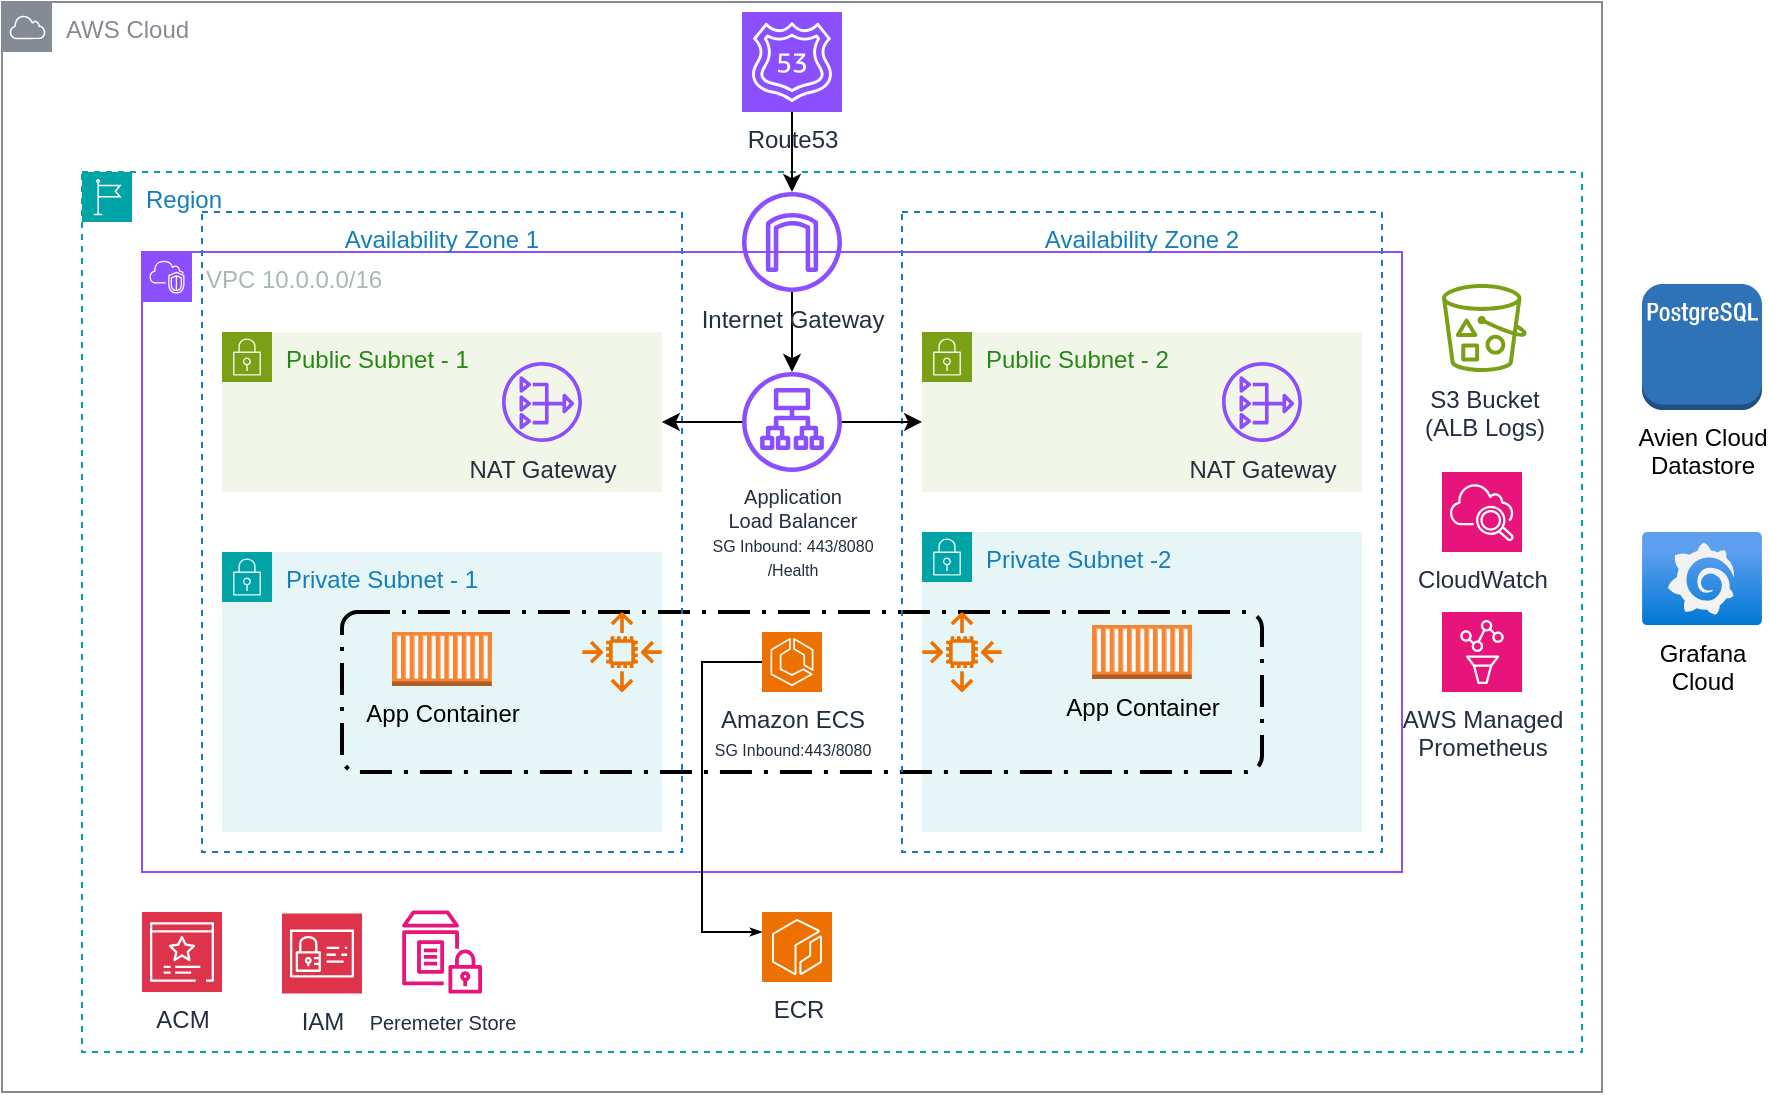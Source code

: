 <mxfile version="28.2.1">
  <diagram name="Page-1" id="LdRW2M0Z-OdcXSIT7n-y">
    <mxGraphModel dx="1072" dy="569" grid="1" gridSize="10" guides="1" tooltips="1" connect="1" arrows="1" fold="1" page="1" pageScale="1" pageWidth="1100" pageHeight="850" background="none" math="0" shadow="0">
      <root>
        <mxCell id="0" />
        <mxCell id="1" parent="0" />
        <mxCell id="F6hma239Z3UVsW2DJXRU-33" value="AWS Cloud" style="sketch=0;outlineConnect=0;gradientColor=none;html=1;whiteSpace=wrap;fontSize=12;fontStyle=0;shape=mxgraph.aws4.group;grIcon=mxgraph.aws4.group_aws_cloud;strokeColor=#858B94;fillColor=none;verticalAlign=top;align=left;spacingLeft=30;fontColor=#858B94;dashed=0;" parent="1" vertex="1">
          <mxGeometry x="200" y="225" width="800" height="545" as="geometry" />
        </mxCell>
        <mxCell id="F6hma239Z3UVsW2DJXRU-27" value="VPC 10.0.0.0/16" style="points=[[0,0],[0.25,0],[0.5,0],[0.75,0],[1,0],[1,0.25],[1,0.5],[1,0.75],[1,1],[0.75,1],[0.5,1],[0.25,1],[0,1],[0,0.75],[0,0.5],[0,0.25]];outlineConnect=0;gradientColor=none;html=1;whiteSpace=wrap;fontSize=12;fontStyle=0;container=1;pointerEvents=0;collapsible=0;recursiveResize=0;shape=mxgraph.aws4.group;grIcon=mxgraph.aws4.group_vpc2;strokeColor=#8C4FFF;fillColor=none;verticalAlign=top;align=left;spacingLeft=30;fontColor=#AAB7B8;dashed=0;" parent="1" vertex="1">
          <mxGeometry x="270" y="350" width="630" height="310" as="geometry" />
        </mxCell>
        <mxCell id="F6hma239Z3UVsW2DJXRU-4" value="Private Subnet -2" style="points=[[0,0],[0.25,0],[0.5,0],[0.75,0],[1,0],[1,0.25],[1,0.5],[1,0.75],[1,1],[0.75,1],[0.5,1],[0.25,1],[0,1],[0,0.75],[0,0.5],[0,0.25]];outlineConnect=0;gradientColor=none;html=1;whiteSpace=wrap;fontSize=12;fontStyle=0;container=1;pointerEvents=0;collapsible=0;recursiveResize=0;shape=mxgraph.aws4.group;grIcon=mxgraph.aws4.group_security_group;grStroke=0;strokeColor=#00A4A6;fillColor=#E6F6F7;verticalAlign=top;align=left;spacingLeft=30;fontColor=#147EBA;dashed=0;" parent="1" vertex="1">
          <mxGeometry x="660" y="490" width="220" height="150" as="geometry" />
        </mxCell>
        <mxCell id="F6hma239Z3UVsW2DJXRU-16" value="App Container" style="outlineConnect=0;dashed=0;verticalLabelPosition=bottom;verticalAlign=top;align=center;html=1;shape=mxgraph.aws3.ec2_compute_container;fillColor=#F58534;gradientColor=none;" parent="F6hma239Z3UVsW2DJXRU-4" vertex="1">
          <mxGeometry x="85" y="46.5" width="50" height="27" as="geometry" />
        </mxCell>
        <mxCell id="F6hma239Z3UVsW2DJXRU-3" value="Private Subnet - 1" style="points=[[0,0],[0.25,0],[0.5,0],[0.75,0],[1,0],[1,0.25],[1,0.5],[1,0.75],[1,1],[0.75,1],[0.5,1],[0.25,1],[0,1],[0,0.75],[0,0.5],[0,0.25]];outlineConnect=0;gradientColor=none;html=1;whiteSpace=wrap;fontSize=12;fontStyle=0;container=1;pointerEvents=0;collapsible=0;recursiveResize=0;shape=mxgraph.aws4.group;grIcon=mxgraph.aws4.group_security_group;grStroke=0;strokeColor=#00A4A6;fillColor=#E6F6F7;verticalAlign=top;align=left;spacingLeft=30;fontColor=#147EBA;dashed=0;" parent="1" vertex="1">
          <mxGeometry x="310" y="500" width="220" height="140" as="geometry" />
        </mxCell>
        <mxCell id="F6hma239Z3UVsW2DJXRU-15" value="App Container" style="outlineConnect=0;dashed=0;verticalLabelPosition=bottom;verticalAlign=top;align=center;html=1;shape=mxgraph.aws3.ec2_compute_container;fillColor=#F58534;gradientColor=none;" parent="F6hma239Z3UVsW2DJXRU-3" vertex="1">
          <mxGeometry x="85" y="40" width="50" height="27" as="geometry" />
        </mxCell>
        <mxCell id="F6hma239Z3UVsW2DJXRU-5" value="Public Subnet - 1&lt;div&gt;&lt;br&gt;&lt;div&gt;&lt;br&gt;&lt;/div&gt;&lt;/div&gt;" style="points=[[0,0],[0.25,0],[0.5,0],[0.75,0],[1,0],[1,0.25],[1,0.5],[1,0.75],[1,1],[0.75,1],[0.5,1],[0.25,1],[0,1],[0,0.75],[0,0.5],[0,0.25]];outlineConnect=0;gradientColor=none;html=1;whiteSpace=wrap;fontSize=12;fontStyle=0;container=1;pointerEvents=0;collapsible=0;recursiveResize=0;shape=mxgraph.aws4.group;grIcon=mxgraph.aws4.group_security_group;grStroke=0;strokeColor=#7AA116;fillColor=#F2F6E8;verticalAlign=top;align=left;spacingLeft=30;fontColor=#248814;dashed=0;" parent="1" vertex="1">
          <mxGeometry x="310" y="390" width="220" height="80" as="geometry" />
        </mxCell>
        <mxCell id="F6hma239Z3UVsW2DJXRU-8" value="NAT Gateway" style="sketch=0;outlineConnect=0;fontColor=#232F3E;gradientColor=none;fillColor=#8C4FFF;strokeColor=none;dashed=0;verticalLabelPosition=bottom;verticalAlign=top;align=center;html=1;fontSize=12;fontStyle=0;aspect=fixed;pointerEvents=1;shape=mxgraph.aws4.nat_gateway;" parent="F6hma239Z3UVsW2DJXRU-5" vertex="1">
          <mxGeometry x="140" y="15" width="40" height="40" as="geometry" />
        </mxCell>
        <mxCell id="F6hma239Z3UVsW2DJXRU-6" value="Public Subnet - 2" style="points=[[0,0],[0.25,0],[0.5,0],[0.75,0],[1,0],[1,0.25],[1,0.5],[1,0.75],[1,1],[0.75,1],[0.5,1],[0.25,1],[0,1],[0,0.75],[0,0.5],[0,0.25]];outlineConnect=0;gradientColor=none;html=1;whiteSpace=wrap;fontSize=12;fontStyle=0;container=1;pointerEvents=0;collapsible=0;recursiveResize=0;shape=mxgraph.aws4.group;grIcon=mxgraph.aws4.group_security_group;grStroke=0;strokeColor=#7AA116;fillColor=#F2F6E8;verticalAlign=top;align=left;spacingLeft=30;fontColor=#248814;dashed=0;movable=1;resizable=1;rotatable=1;deletable=1;editable=1;locked=0;connectable=1;" parent="1" vertex="1">
          <mxGeometry x="660" y="390" width="220" height="80" as="geometry" />
        </mxCell>
        <mxCell id="F6hma239Z3UVsW2DJXRU-9" value="NAT Gateway" style="sketch=0;outlineConnect=0;fontColor=#232F3E;gradientColor=none;fillColor=#8C4FFF;strokeColor=none;dashed=0;verticalLabelPosition=bottom;verticalAlign=top;align=center;html=1;fontSize=12;fontStyle=0;aspect=fixed;pointerEvents=1;shape=mxgraph.aws4.nat_gateway;container=0;" parent="F6hma239Z3UVsW2DJXRU-6" vertex="1">
          <mxGeometry x="150" y="15" width="40" height="40" as="geometry">
            <mxRectangle x="800" y="405" width="110" height="30" as="alternateBounds" />
          </mxGeometry>
        </mxCell>
        <mxCell id="F6hma239Z3UVsW2DJXRU-14" value="" style="rounded=1;arcSize=10;dashed=1;fillColor=none;gradientColor=none;dashPattern=8 3 1 3;strokeWidth=2;" parent="1" vertex="1">
          <mxGeometry x="370" y="530" width="460" height="80" as="geometry" />
        </mxCell>
        <mxCell id="F6hma239Z3UVsW2DJXRU-17" value="" style="sketch=0;outlineConnect=0;fontColor=#232F3E;gradientColor=none;fillColor=#ED7100;strokeColor=none;dashed=0;verticalLabelPosition=bottom;verticalAlign=top;align=center;html=1;fontSize=12;fontStyle=0;aspect=fixed;pointerEvents=1;shape=mxgraph.aws4.auto_scaling2;" parent="1" vertex="1">
          <mxGeometry x="490" y="530" width="40" height="40" as="geometry" />
        </mxCell>
        <mxCell id="F6hma239Z3UVsW2DJXRU-18" value="" style="sketch=0;outlineConnect=0;fontColor=#232F3E;gradientColor=none;fillColor=#ED7100;strokeColor=none;dashed=0;verticalLabelPosition=bottom;verticalAlign=top;align=center;html=1;fontSize=12;fontStyle=0;aspect=fixed;pointerEvents=1;shape=mxgraph.aws4.auto_scaling2;" parent="1" vertex="1">
          <mxGeometry x="660" y="530" width="40" height="40" as="geometry" />
        </mxCell>
        <mxCell id="F6hma239Z3UVsW2DJXRU-19" value="Application &lt;br&gt;Load Balancer&lt;br&gt;&lt;font style=&quot;font-size: 8px;&quot;&gt;SG Inbound: 443/8080&lt;br&gt;/Health&lt;/font&gt;" style="sketch=0;outlineConnect=0;fontColor=#232F3E;gradientColor=none;fillColor=#8C4FFF;strokeColor=none;dashed=0;verticalLabelPosition=bottom;verticalAlign=top;align=center;html=1;fontSize=10;fontStyle=0;aspect=fixed;pointerEvents=1;shape=mxgraph.aws4.application_load_balancer;" parent="1" vertex="1">
          <mxGeometry x="570" y="410" width="50" height="50" as="geometry" />
        </mxCell>
        <mxCell id="F6hma239Z3UVsW2DJXRU-25" value="Availability Zone 1" style="fillColor=none;strokeColor=#147EBA;dashed=1;verticalAlign=top;fontStyle=0;fontColor=#147EBA;whiteSpace=wrap;html=1;" parent="1" vertex="1">
          <mxGeometry x="300" y="330" width="240" height="320" as="geometry" />
        </mxCell>
        <mxCell id="F6hma239Z3UVsW2DJXRU-26" value="Availability Zone 2" style="fillColor=none;strokeColor=#147EBA;dashed=1;verticalAlign=top;fontStyle=0;fontColor=#147EBA;whiteSpace=wrap;html=1;" parent="1" vertex="1">
          <mxGeometry x="650" y="330" width="240" height="320" as="geometry" />
        </mxCell>
        <mxCell id="TwTqnpi0IHW01U2Hm2W1-6" style="edgeStyle=orthogonalEdgeStyle;rounded=0;orthogonalLoop=1;jettySize=auto;html=1;" parent="1" source="F6hma239Z3UVsW2DJXRU-22" target="F6hma239Z3UVsW2DJXRU-19" edge="1">
          <mxGeometry relative="1" as="geometry" />
        </mxCell>
        <mxCell id="F6hma239Z3UVsW2DJXRU-22" value="Internet Gateway" style="sketch=0;outlineConnect=0;fontColor=#232F3E;gradientColor=none;fillColor=#8C4FFF;strokeColor=none;dashed=0;verticalLabelPosition=bottom;verticalAlign=top;align=center;html=1;fontSize=12;fontStyle=0;aspect=fixed;pointerEvents=1;shape=mxgraph.aws4.internet_gateway;" parent="1" vertex="1">
          <mxGeometry x="570" y="320" width="50" height="50" as="geometry" />
        </mxCell>
        <mxCell id="F6hma239Z3UVsW2DJXRU-28" value="Region" style="points=[[0,0],[0.25,0],[0.5,0],[0.75,0],[1,0],[1,0.25],[1,0.5],[1,0.75],[1,1],[0.75,1],[0.5,1],[0.25,1],[0,1],[0,0.75],[0,0.5],[0,0.25]];outlineConnect=0;gradientColor=none;html=1;whiteSpace=wrap;fontSize=12;fontStyle=0;container=1;pointerEvents=0;collapsible=0;recursiveResize=0;shape=mxgraph.aws4.group;grIcon=mxgraph.aws4.group_region;strokeColor=#00A4A6;fillColor=none;verticalAlign=top;align=left;spacingLeft=30;fontColor=#147EBA;dashed=1;" parent="1" vertex="1">
          <mxGeometry x="240" y="310" width="750" height="440" as="geometry" />
        </mxCell>
        <mxCell id="TwTqnpi0IHW01U2Hm2W1-3" style="edgeStyle=orthogonalEdgeStyle;rounded=0;orthogonalLoop=1;jettySize=auto;html=1;exitX=0;exitY=0.5;exitDx=0;exitDy=0;exitPerimeter=0;endArrow=classicThin;endFill=1;startSize=4;endSize=3;" parent="F6hma239Z3UVsW2DJXRU-28" source="F6hma239Z3UVsW2DJXRU-13" target="F6hma239Z3UVsW2DJXRU-35" edge="1">
          <mxGeometry relative="1" as="geometry">
            <Array as="points">
              <mxPoint x="310" y="245" />
              <mxPoint x="310" y="380" />
            </Array>
          </mxGeometry>
        </mxCell>
        <mxCell id="F6hma239Z3UVsW2DJXRU-13" value="Amazon ECS&lt;br&gt;&lt;font style=&quot;font-size: 8px;&quot;&gt;SG Inbound:443/8080&lt;/font&gt;" style="sketch=0;points=[[0,0,0],[0.25,0,0],[0.5,0,0],[0.75,0,0],[1,0,0],[0,1,0],[0.25,1,0],[0.5,1,0],[0.75,1,0],[1,1,0],[0,0.25,0],[0,0.5,0],[0,0.75,0],[1,0.25,0],[1,0.5,0],[1,0.75,0]];outlineConnect=0;fontColor=#232F3E;fillColor=#ED7100;strokeColor=#ffffff;dashed=0;verticalLabelPosition=bottom;verticalAlign=top;align=center;html=1;fontSize=12;fontStyle=0;aspect=fixed;shape=mxgraph.aws4.resourceIcon;resIcon=mxgraph.aws4.ecs;" parent="F6hma239Z3UVsW2DJXRU-28" vertex="1">
          <mxGeometry x="340" y="230" width="30" height="30" as="geometry" />
        </mxCell>
        <mxCell id="F6hma239Z3UVsW2DJXRU-35" value="ECR" style="sketch=0;points=[[0,0,0],[0.25,0,0],[0.5,0,0],[0.75,0,0],[1,0,0],[0,1,0],[0.25,1,0],[0.5,1,0],[0.75,1,0],[1,1,0],[0,0.25,0],[0,0.5,0],[0,0.75,0],[1,0.25,0],[1,0.5,0],[1,0.75,0]];outlineConnect=0;fontColor=#232F3E;fillColor=#ED7100;strokeColor=#ffffff;dashed=0;verticalLabelPosition=bottom;verticalAlign=top;align=center;html=1;fontSize=12;fontStyle=0;aspect=fixed;shape=mxgraph.aws4.resourceIcon;resIcon=mxgraph.aws4.ecr;" parent="F6hma239Z3UVsW2DJXRU-28" vertex="1">
          <mxGeometry x="340" y="370" width="35" height="35" as="geometry" />
        </mxCell>
        <mxCell id="F6hma239Z3UVsW2DJXRU-42" value="" style="shape=image;html=1;verticalAlign=top;verticalLabelPosition=bottom;labelBackgroundColor=#ffffff;imageAspect=0;aspect=fixed;image=https://icons.diagrams.net/icon-cache1/Unicons_Line_vol_3-2965/docker-1335.svg" parent="F6hma239Z3UVsW2DJXRU-28" vertex="1">
          <mxGeometry x="340" y="370" width="25" height="25" as="geometry" />
        </mxCell>
        <mxCell id="F6hma239Z3UVsW2DJXRU-37" value="CloudWatch" style="sketch=0;points=[[0,0,0],[0.25,0,0],[0.5,0,0],[0.75,0,0],[1,0,0],[0,1,0],[0.25,1,0],[0.5,1,0],[0.75,1,0],[1,1,0],[0,0.25,0],[0,0.5,0],[0,0.75,0],[1,0.25,0],[1,0.5,0],[1,0.75,0]];points=[[0,0,0],[0.25,0,0],[0.5,0,0],[0.75,0,0],[1,0,0],[0,1,0],[0.25,1,0],[0.5,1,0],[0.75,1,0],[1,1,0],[0,0.25,0],[0,0.5,0],[0,0.75,0],[1,0.25,0],[1,0.5,0],[1,0.75,0]];outlineConnect=0;fontColor=#232F3E;fillColor=#E7157B;strokeColor=#ffffff;dashed=0;verticalLabelPosition=bottom;verticalAlign=top;align=center;html=1;fontSize=12;fontStyle=0;aspect=fixed;shape=mxgraph.aws4.resourceIcon;resIcon=mxgraph.aws4.cloudwatch_2;" parent="F6hma239Z3UVsW2DJXRU-28" vertex="1">
          <mxGeometry x="680" y="150" width="40" height="40" as="geometry" />
        </mxCell>
        <mxCell id="F6hma239Z3UVsW2DJXRU-36" value="IAM" style="sketch=0;points=[[0,0,0],[0.25,0,0],[0.5,0,0],[0.75,0,0],[1,0,0],[0,1,0],[0.25,1,0],[0.5,1,0],[0.75,1,0],[1,1,0],[0,0.25,0],[0,0.5,0],[0,0.75,0],[1,0.25,0],[1,0.5,0],[1,0.75,0]];outlineConnect=0;fontColor=#232F3E;fillColor=#DD344C;strokeColor=#ffffff;dashed=0;verticalLabelPosition=bottom;verticalAlign=top;align=center;html=1;fontSize=12;fontStyle=0;aspect=fixed;shape=mxgraph.aws4.resourceIcon;resIcon=mxgraph.aws4.identity_and_access_management;" parent="F6hma239Z3UVsW2DJXRU-28" vertex="1">
          <mxGeometry x="100" y="370.8" width="40" height="40" as="geometry" />
        </mxCell>
        <mxCell id="TwTqnpi0IHW01U2Hm2W1-1" value="&lt;font style=&quot;font-size: 10px;&quot;&gt;Peremeter Store&lt;/font&gt;" style="sketch=0;outlineConnect=0;fontColor=#232F3E;gradientColor=none;fillColor=#E7157B;strokeColor=none;dashed=0;verticalLabelPosition=bottom;verticalAlign=top;align=center;html=1;fontSize=12;fontStyle=0;aspect=fixed;pointerEvents=1;shape=mxgraph.aws4.parameter_store;" parent="F6hma239Z3UVsW2DJXRU-28" vertex="1">
          <mxGeometry x="160" y="369.2" width="40" height="41.6" as="geometry" />
        </mxCell>
        <mxCell id="PYK1HoXps0qIZWL1eZz0-1" value="AWS Managed&lt;br&gt;Prometheus" style="sketch=0;points=[[0,0,0],[0.25,0,0],[0.5,0,0],[0.75,0,0],[1,0,0],[0,1,0],[0.25,1,0],[0.5,1,0],[0.75,1,0],[1,1,0],[0,0.25,0],[0,0.5,0],[0,0.75,0],[1,0.25,0],[1,0.5,0],[1,0.75,0]];points=[[0,0,0],[0.25,0,0],[0.5,0,0],[0.75,0,0],[1,0,0],[0,1,0],[0.25,1,0],[0.5,1,0],[0.75,1,0],[1,1,0],[0,0.25,0],[0,0.5,0],[0,0.75,0],[1,0.25,0],[1,0.5,0],[1,0.75,0]];outlineConnect=0;fontColor=#232F3E;fillColor=#E7157B;strokeColor=#ffffff;dashed=0;verticalLabelPosition=bottom;verticalAlign=top;align=center;html=1;fontSize=12;fontStyle=0;aspect=fixed;shape=mxgraph.aws4.resourceIcon;resIcon=mxgraph.aws4.managed_service_for_prometheus;" vertex="1" parent="F6hma239Z3UVsW2DJXRU-28">
          <mxGeometry x="680" y="220" width="40" height="40" as="geometry" />
        </mxCell>
        <mxCell id="F6hma239Z3UVsW2DJXRU-34" value="S3 Bucket&lt;br&gt;(ALB Logs)" style="sketch=0;outlineConnect=0;fontColor=#232F3E;gradientColor=none;fillColor=#7AA116;strokeColor=none;dashed=0;verticalLabelPosition=bottom;verticalAlign=top;align=center;html=1;fontSize=12;fontStyle=0;aspect=fixed;pointerEvents=1;shape=mxgraph.aws4.bucket_with_objects;" parent="1" vertex="1">
          <mxGeometry x="920" y="366" width="42.31" height="44" as="geometry" />
        </mxCell>
        <mxCell id="F6hma239Z3UVsW2DJXRU-40" value="Avien Cloud&lt;br&gt;Datastore&lt;br&gt;&lt;br&gt;&lt;div&gt;&lt;br&gt;&lt;/div&gt;" style="outlineConnect=0;dashed=0;verticalLabelPosition=bottom;verticalAlign=top;align=center;html=1;shape=mxgraph.aws3.postgre_sql_instance;fillColor=#2E73B8;gradientColor=none;" parent="1" vertex="1">
          <mxGeometry x="1020" y="366" width="60" height="63" as="geometry" />
        </mxCell>
        <mxCell id="TwTqnpi0IHW01U2Hm2W1-5" style="edgeStyle=orthogonalEdgeStyle;rounded=0;orthogonalLoop=1;jettySize=auto;html=1;" parent="1" source="F6hma239Z3UVsW2DJXRU-38" target="F6hma239Z3UVsW2DJXRU-22" edge="1">
          <mxGeometry relative="1" as="geometry" />
        </mxCell>
        <mxCell id="F6hma239Z3UVsW2DJXRU-38" value="Route53" style="sketch=0;points=[[0,0,0],[0.25,0,0],[0.5,0,0],[0.75,0,0],[1,0,0],[0,1,0],[0.25,1,0],[0.5,1,0],[0.75,1,0],[1,1,0],[0,0.25,0],[0,0.5,0],[0,0.75,0],[1,0.25,0],[1,0.5,0],[1,0.75,0]];outlineConnect=0;fontColor=#232F3E;fillColor=#8C4FFF;strokeColor=#ffffff;dashed=0;verticalLabelPosition=bottom;verticalAlign=top;align=center;html=1;fontSize=12;fontStyle=0;aspect=fixed;shape=mxgraph.aws4.resourceIcon;resIcon=mxgraph.aws4.route_53;" parent="1" vertex="1">
          <mxGeometry x="570" y="230" width="50" height="50" as="geometry" />
        </mxCell>
        <mxCell id="TwTqnpi0IHW01U2Hm2W1-7" style="edgeStyle=orthogonalEdgeStyle;rounded=0;orthogonalLoop=1;jettySize=auto;html=1;entryX=0.958;entryY=0.328;entryDx=0;entryDy=0;entryPerimeter=0;" parent="1" source="F6hma239Z3UVsW2DJXRU-19" target="F6hma239Z3UVsW2DJXRU-25" edge="1">
          <mxGeometry relative="1" as="geometry" />
        </mxCell>
        <mxCell id="TwTqnpi0IHW01U2Hm2W1-8" style="edgeStyle=orthogonalEdgeStyle;rounded=0;orthogonalLoop=1;jettySize=auto;html=1;entryX=0.042;entryY=0.328;entryDx=0;entryDy=0;entryPerimeter=0;" parent="1" source="F6hma239Z3UVsW2DJXRU-19" target="F6hma239Z3UVsW2DJXRU-26" edge="1">
          <mxGeometry relative="1" as="geometry" />
        </mxCell>
        <mxCell id="TwTqnpi0IHW01U2Hm2W1-9" value="ACM" style="sketch=0;points=[[0,0,0],[0.25,0,0],[0.5,0,0],[0.75,0,0],[1,0,0],[0,1,0],[0.25,1,0],[0.5,1,0],[0.75,1,0],[1,1,0],[0,0.25,0],[0,0.5,0],[0,0.75,0],[1,0.25,0],[1,0.5,0],[1,0.75,0]];outlineConnect=0;fontColor=#232F3E;fillColor=#DD344C;strokeColor=#ffffff;dashed=0;verticalLabelPosition=bottom;verticalAlign=top;align=center;html=1;fontSize=12;fontStyle=0;aspect=fixed;shape=mxgraph.aws4.resourceIcon;resIcon=mxgraph.aws4.certificate_manager_3;" parent="1" vertex="1">
          <mxGeometry x="270" y="680" width="40" height="40" as="geometry" />
        </mxCell>
        <mxCell id="PYK1HoXps0qIZWL1eZz0-2" value="Grafana&lt;br&gt;Cloud" style="image;aspect=fixed;html=1;points=[];align=center;fontSize=12;image=img/lib/azure2/other/Grafana.svg;" vertex="1" parent="1">
          <mxGeometry x="1020" y="490" width="60" height="46.59" as="geometry" />
        </mxCell>
      </root>
    </mxGraphModel>
  </diagram>
</mxfile>
